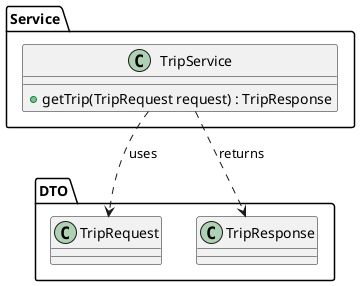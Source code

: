 @startuml
package "Service" {
    class TripService {
        + getTrip(TripRequest request) : TripResponse
    }
}

package "DTO" {
    class TripRequest
    class TripResponse
}

TripService ..> TripRequest : uses
TripService ..> TripResponse : returns
@enduml

